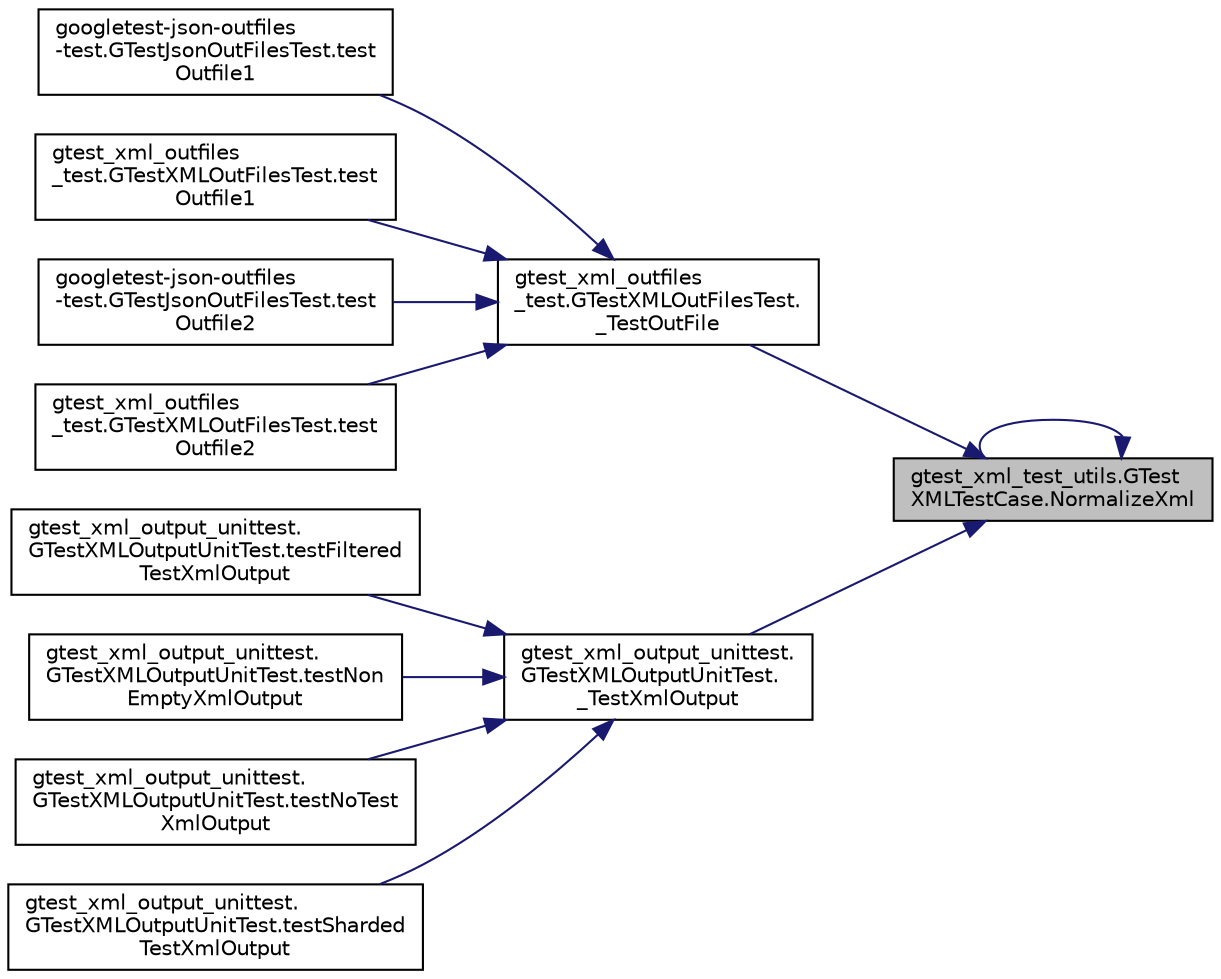 digraph "gtest_xml_test_utils.GTestXMLTestCase.NormalizeXml"
{
 // LATEX_PDF_SIZE
  bgcolor="transparent";
  edge [fontname="Helvetica",fontsize="10",labelfontname="Helvetica",labelfontsize="10"];
  node [fontname="Helvetica",fontsize="10",shape=record];
  rankdir="RL";
  Node1 [label="gtest_xml_test_utils.GTest\lXMLTestCase.NormalizeXml",height=0.2,width=0.4,color="black", fillcolor="grey75", style="filled", fontcolor="black",tooltip=" "];
  Node1 -> Node2 [dir="back",color="midnightblue",fontsize="10",style="solid",fontname="Helvetica"];
  Node2 [label="gtest_xml_outfiles\l_test.GTestXMLOutFilesTest.\l_TestOutFile",height=0.2,width=0.4,color="black",URL="$classgtest__xml__outfiles__test_1_1GTestXMLOutFilesTest.html#afad9d1d25939817efba8f5bd2c9039c2",tooltip=" "];
  Node2 -> Node3 [dir="back",color="midnightblue",fontsize="10",style="solid",fontname="Helvetica"];
  Node3 [label="googletest-json-outfiles\l-test.GTestJsonOutFilesTest.test\lOutfile1",height=0.2,width=0.4,color="black",URL="$classgoogletest-json-outfiles-test_1_1GTestJsonOutFilesTest.html#a3efb5b896cde155ecbc766432acd81ec",tooltip=" "];
  Node2 -> Node4 [dir="back",color="midnightblue",fontsize="10",style="solid",fontname="Helvetica"];
  Node4 [label="gtest_xml_outfiles\l_test.GTestXMLOutFilesTest.test\lOutfile1",height=0.2,width=0.4,color="black",URL="$classgtest__xml__outfiles__test_1_1GTestXMLOutFilesTest.html#a034738bbc00ac46d00f183402c561228",tooltip=" "];
  Node2 -> Node5 [dir="back",color="midnightblue",fontsize="10",style="solid",fontname="Helvetica"];
  Node5 [label="googletest-json-outfiles\l-test.GTestJsonOutFilesTest.test\lOutfile2",height=0.2,width=0.4,color="black",URL="$classgoogletest-json-outfiles-test_1_1GTestJsonOutFilesTest.html#a4ab6e77d7eb415cb339b42e9273730b7",tooltip=" "];
  Node2 -> Node6 [dir="back",color="midnightblue",fontsize="10",style="solid",fontname="Helvetica"];
  Node6 [label="gtest_xml_outfiles\l_test.GTestXMLOutFilesTest.test\lOutfile2",height=0.2,width=0.4,color="black",URL="$classgtest__xml__outfiles__test_1_1GTestXMLOutFilesTest.html#a3c02687f092a482d0d0260c7ed94c618",tooltip=" "];
  Node1 -> Node7 [dir="back",color="midnightblue",fontsize="10",style="solid",fontname="Helvetica"];
  Node7 [label="gtest_xml_output_unittest.\lGTestXMLOutputUnitTest.\l_TestXmlOutput",height=0.2,width=0.4,color="black",URL="$classgtest__xml__output__unittest_1_1GTestXMLOutputUnitTest.html#a1d8a5fdd7e602fe31b1477f8ebc1e7f3",tooltip=" "];
  Node7 -> Node8 [dir="back",color="midnightblue",fontsize="10",style="solid",fontname="Helvetica"];
  Node8 [label="gtest_xml_output_unittest.\lGTestXMLOutputUnitTest.testFiltered\lTestXmlOutput",height=0.2,width=0.4,color="black",URL="$classgtest__xml__output__unittest_1_1GTestXMLOutputUnitTest.html#a572b6d49e8f4d646ebdadcced3d260ef",tooltip=" "];
  Node7 -> Node9 [dir="back",color="midnightblue",fontsize="10",style="solid",fontname="Helvetica"];
  Node9 [label="gtest_xml_output_unittest.\lGTestXMLOutputUnitTest.testNon\lEmptyXmlOutput",height=0.2,width=0.4,color="black",URL="$classgtest__xml__output__unittest_1_1GTestXMLOutputUnitTest.html#a310c136c1eb2b421f57651a7d358b17a",tooltip=" "];
  Node7 -> Node10 [dir="back",color="midnightblue",fontsize="10",style="solid",fontname="Helvetica"];
  Node10 [label="gtest_xml_output_unittest.\lGTestXMLOutputUnitTest.testNoTest\lXmlOutput",height=0.2,width=0.4,color="black",URL="$classgtest__xml__output__unittest_1_1GTestXMLOutputUnitTest.html#a016acebcc8c1f05877986f95278c126b",tooltip=" "];
  Node7 -> Node11 [dir="back",color="midnightblue",fontsize="10",style="solid",fontname="Helvetica"];
  Node11 [label="gtest_xml_output_unittest.\lGTestXMLOutputUnitTest.testSharded\lTestXmlOutput",height=0.2,width=0.4,color="black",URL="$classgtest__xml__output__unittest_1_1GTestXMLOutputUnitTest.html#adc6a611bd7c433ecd84876dcb2ac1df1",tooltip=" "];
  Node1 -> Node1 [dir="back",color="midnightblue",fontsize="10",style="solid",fontname="Helvetica"];
}
